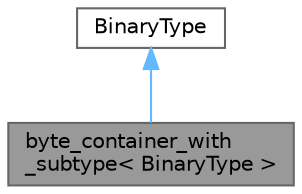 digraph "byte_container_with_subtype&lt; BinaryType &gt;"
{
 // INTERACTIVE_SVG=YES
 // LATEX_PDF_SIZE
  bgcolor="transparent";
  edge [fontname=Helvetica,fontsize=10,labelfontname=Helvetica,labelfontsize=10];
  node [fontname=Helvetica,fontsize=10,shape=box,height=0.2,width=0.4];
  Node1 [id="Node000001",label="byte_container_with\l_subtype\< BinaryType \>",height=0.2,width=0.4,color="gray40", fillcolor="grey60", style="filled", fontcolor="black",tooltip="an internal type for a backed binary type"];
  Node2 -> Node1 [id="edge1_Node000001_Node000002",dir="back",color="steelblue1",style="solid",tooltip=" "];
  Node2 [id="Node000002",label="BinaryType",height=0.2,width=0.4,color="gray40", fillcolor="white", style="filled",tooltip=" "];
}
